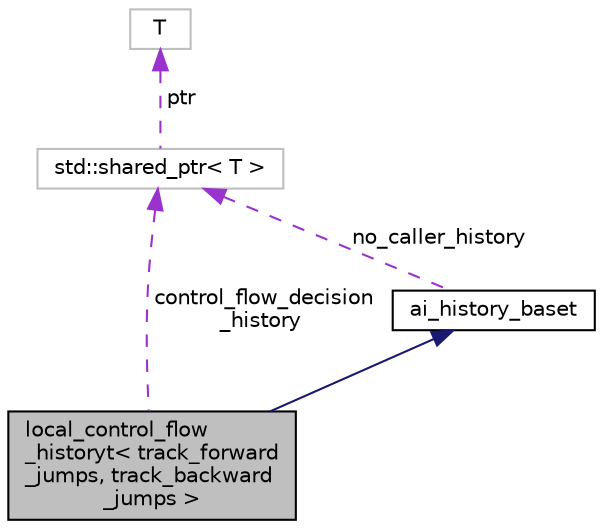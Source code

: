digraph "local_control_flow_historyt&lt; track_forward_jumps, track_backward_jumps &gt;"
{
 // LATEX_PDF_SIZE
  bgcolor="transparent";
  edge [fontname="Helvetica",fontsize="10",labelfontname="Helvetica",labelfontsize="10"];
  node [fontname="Helvetica",fontsize="10",shape=record];
  Node1 [label="local_control_flow\l_historyt\< track_forward\l_jumps, track_backward\l_jumps \>",height=0.2,width=0.4,color="black", fillcolor="grey75", style="filled", fontcolor="black",tooltip="Whether we track forwards and / or backwards jumps is compile-time fixed as it does not need to be va..."];
  Node2 -> Node1 [dir="back",color="midnightblue",fontsize="10",style="solid",fontname="Helvetica"];
  Node2 [label="ai_history_baset",height=0.2,width=0.4,color="black",URL="$classai__history__baset.html",tooltip="A history object is an abstraction / representation of the control-flow part of a set of traces."];
  Node3 -> Node2 [dir="back",color="darkorchid3",fontsize="10",style="dashed",label=" no_caller_history" ,fontname="Helvetica"];
  Node3 [label="std::shared_ptr\< T \>",height=0.2,width=0.4,color="grey75",tooltip="STL class."];
  Node4 -> Node3 [dir="back",color="darkorchid3",fontsize="10",style="dashed",label=" ptr" ,fontname="Helvetica"];
  Node4 [label="T",height=0.2,width=0.4,color="grey75",tooltip=" "];
  Node3 -> Node1 [dir="back",color="darkorchid3",fontsize="10",style="dashed",label=" control_flow_decision\l_history" ,fontname="Helvetica"];
}
